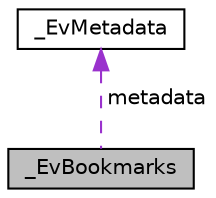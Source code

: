 digraph "_EvBookmarks"
{
  edge [fontname="Helvetica",fontsize="10",labelfontname="Helvetica",labelfontsize="10"];
  node [fontname="Helvetica",fontsize="10",shape=record];
  Node1 [label="_EvBookmarks",height=0.2,width=0.4,color="black", fillcolor="grey75", style="filled" fontcolor="black"];
  Node2 -> Node1 [dir="back",color="darkorchid3",fontsize="10",style="dashed",label=" metadata" ,fontname="Helvetica"];
  Node2 [label="_EvMetadata",height=0.2,width=0.4,color="black", fillcolor="white", style="filled",URL="$d4/d89/struct__EvMetadata.html"];
}
